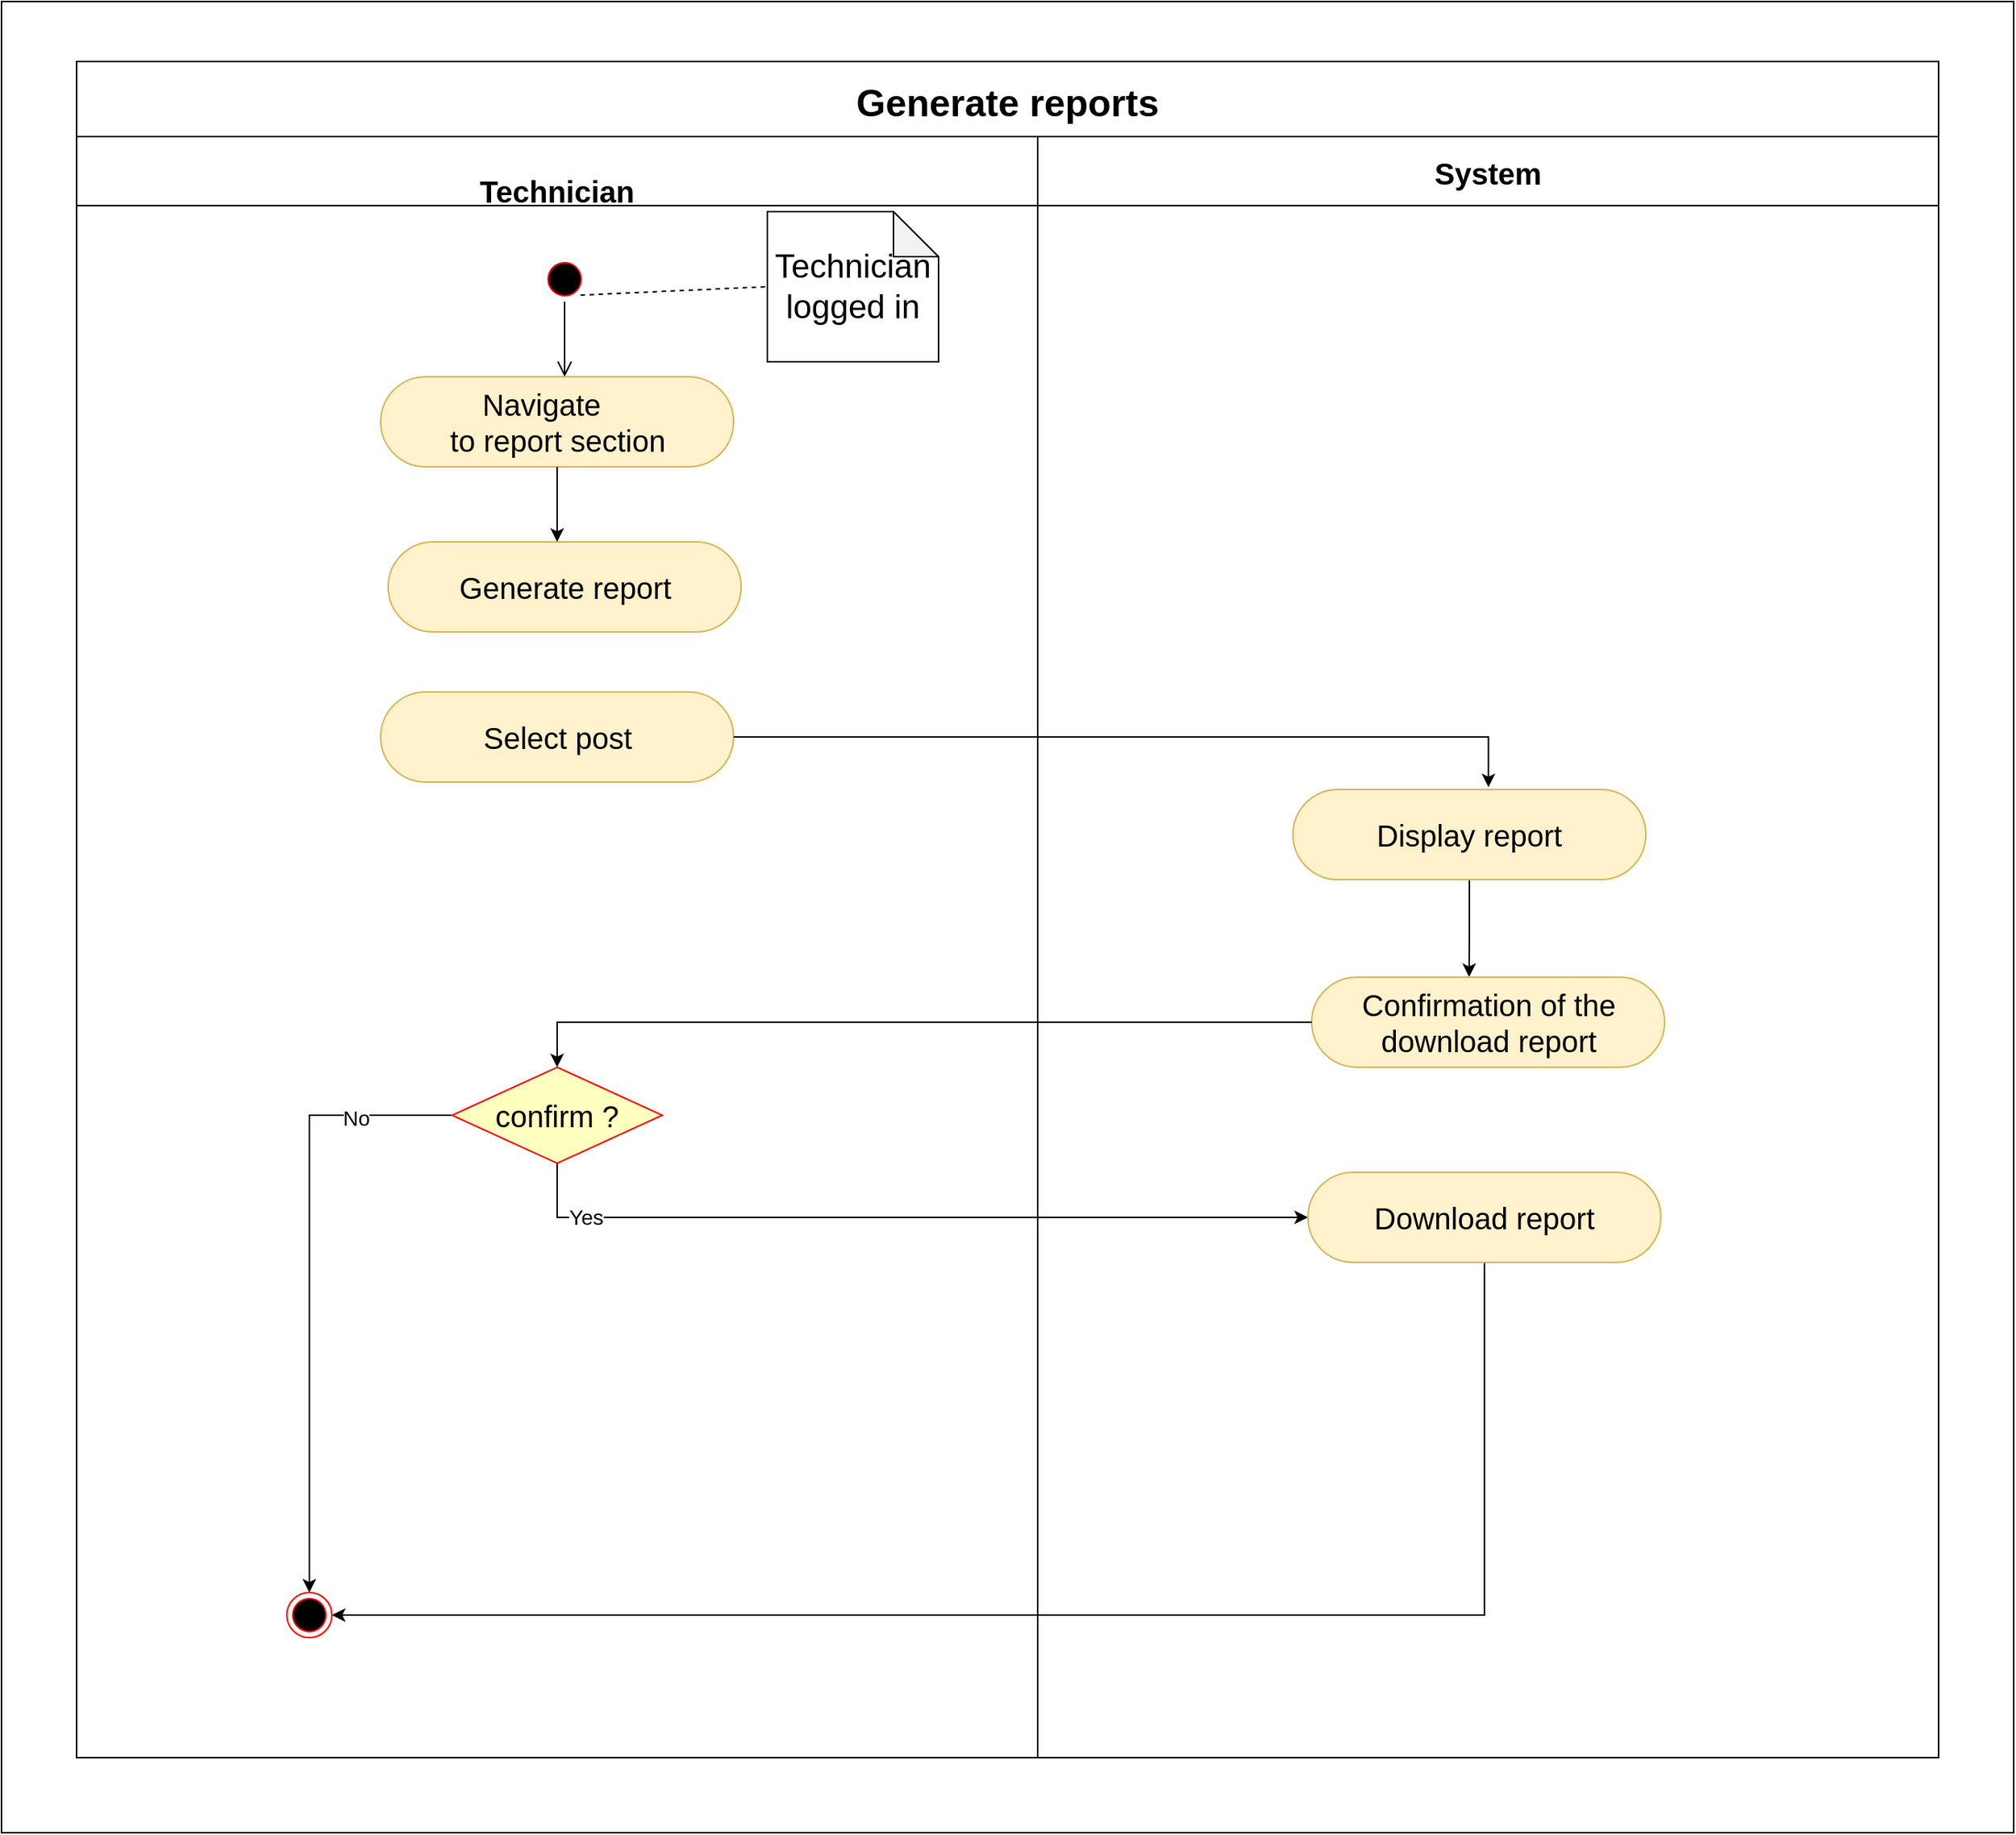 <mxfile version="20.3.0" type="google"><diagram id="-Xdkm1GoLrpEU0wpzUnY" name="Page-1"><mxGraphModel grid="1" page="1" gridSize="10" guides="1" tooltips="1" connect="1" arrows="1" fold="1" pageScale="1" pageWidth="827" pageHeight="1169" math="0" shadow="0"><root><mxCell id="0"/><mxCell id="1" parent="0"/><mxCell id="EWQ82VopCIbfPgSY4_HY-1" value="Generate reports" style="swimlane;childLayout=stackLayout;resizeParent=1;resizeParentMax=0;startSize=50;fontSize=25;swimlaneFillColor=none;fillColor=default;" vertex="1" parent="1"><mxGeometry x="-370" y="40" width="1240" height="1130" as="geometry"/></mxCell><mxCell id="EWQ82VopCIbfPgSY4_HY-3" value="&#10;Technician" style="swimlane;startSize=46;fontSize=20;" vertex="1" parent="EWQ82VopCIbfPgSY4_HY-1"><mxGeometry y="50" width="640" height="1080" as="geometry"><mxRectangle y="36" width="50" height="1234" as="alternateBounds"/></mxGeometry></mxCell><mxCell id="EWQ82VopCIbfPgSY4_HY-4" value="" style="ellipse;html=1;shape=startState;fillColor=#000000;strokeColor=#ff0000;fontSize=20;" vertex="1" parent="EWQ82VopCIbfPgSY4_HY-3"><mxGeometry x="310" y="80" width="30" height="30" as="geometry"/></mxCell><mxCell id="EWQ82VopCIbfPgSY4_HY-5" value="" style="edgeStyle=orthogonalEdgeStyle;html=1;verticalAlign=bottom;endArrow=open;endSize=8;strokeColor=#000000;rounded=0;fontSize=20;exitX=0.5;exitY=1;exitDx=0;exitDy=0;" edge="1" parent="EWQ82VopCIbfPgSY4_HY-3" source="EWQ82VopCIbfPgSY4_HY-4"><mxGeometry relative="1" as="geometry"><mxPoint x="325" y="160" as="targetPoint"/><mxPoint x="705" y="100" as="sourcePoint"/></mxGeometry></mxCell><mxCell id="EWQ82VopCIbfPgSY4_HY-6" value="&lt;p style=&quot;text-indent:-.25in;mso-list:l0 level1 lfo1&quot; class=&quot;MsoListParagraph&quot;&gt;&lt;span style=&quot;font-variant-numeric: normal; font-variant-east-asian: normal; font-stretch: normal; font-size: 7pt; line-height: normal; font-family: &amp;quot;Times New Roman&amp;quot;;&quot;&gt;&amp;nbsp;&lt;/span&gt;Navigate&lt;br&gt;to report section&lt;/p&gt;" style="rounded=1;whiteSpace=wrap;html=1;fontSize=20;arcSize=50;fillColor=#fff2cc;strokeColor=#d6b656;" vertex="1" parent="EWQ82VopCIbfPgSY4_HY-3"><mxGeometry x="202.5" y="160" width="235" height="60" as="geometry"/></mxCell><mxCell id="EWQ82VopCIbfPgSY4_HY-7" value="Technician logged in" style="shape=note;whiteSpace=wrap;html=1;backgroundOutline=1;darkOpacity=0.05;fontSize=22;" vertex="1" parent="EWQ82VopCIbfPgSY4_HY-3"><mxGeometry x="460" y="50" width="114" height="100" as="geometry"/></mxCell><mxCell id="EWQ82VopCIbfPgSY4_HY-8" value="" style="endArrow=none;dashed=1;html=1;rounded=0;exitX=1;exitY=1;exitDx=0;exitDy=0;entryX=0;entryY=0.5;entryDx=0;entryDy=0;entryPerimeter=0;fontSize=22;" edge="1" parent="EWQ82VopCIbfPgSY4_HY-3" source="EWQ82VopCIbfPgSY4_HY-4" target="EWQ82VopCIbfPgSY4_HY-7"><mxGeometry width="50" height="50" relative="1" as="geometry"><mxPoint x="282.5" y="110" as="sourcePoint"/><mxPoint x="-6311.5" y="-138" as="targetPoint"/></mxGeometry></mxCell><mxCell id="EWQ82VopCIbfPgSY4_HY-9" value="" style="ellipse;html=1;shape=endState;fillColor=#000000;strokeColor=#ff0000;fontSize=20;direction=west;" vertex="1" parent="EWQ82VopCIbfPgSY4_HY-3"><mxGeometry x="140" y="970" width="30" height="30" as="geometry"/></mxCell><mxCell id="EWQ82VopCIbfPgSY4_HY-10" style="edgeStyle=orthogonalEdgeStyle;rounded=0;orthogonalLoop=1;jettySize=auto;html=1;exitX=0.5;exitY=1;exitDx=0;exitDy=0;entryX=0.5;entryY=0;entryDx=0;entryDy=0;" edge="1" parent="EWQ82VopCIbfPgSY4_HY-3" target="EWQ82VopCIbfPgSY4_HY-16"><mxGeometry relative="1" as="geometry"><mxPoint x="320" y="630" as="sourcePoint"/></mxGeometry></mxCell><mxCell id="EWQ82VopCIbfPgSY4_HY-13" value="Select post" style="rounded=1;whiteSpace=wrap;html=1;fontSize=20;arcSize=50;fillColor=#fff2cc;strokeColor=#d6b656;" vertex="1" parent="EWQ82VopCIbfPgSY4_HY-3"><mxGeometry x="202.5" y="370" width="235" height="60" as="geometry"/></mxCell><mxCell id="EWQ82VopCIbfPgSY4_HY-35" style="edgeStyle=orthogonalEdgeStyle;rounded=0;orthogonalLoop=1;jettySize=auto;html=1;exitX=0;exitY=0.5;exitDx=0;exitDy=0;entryX=0.5;entryY=1;entryDx=0;entryDy=0;fontSize=14;" edge="1" parent="EWQ82VopCIbfPgSY4_HY-3" source="EWQ82VopCIbfPgSY4_HY-16" target="EWQ82VopCIbfPgSY4_HY-9"><mxGeometry relative="1" as="geometry"/></mxCell><mxCell id="EWQ82VopCIbfPgSY4_HY-36" value="No" style="edgeLabel;html=1;align=center;verticalAlign=middle;resizable=0;points=[];fontSize=14;" connectable="0" vertex="1" parent="EWQ82VopCIbfPgSY4_HY-35"><mxGeometry x="-0.689" y="2" relative="1" as="geometry"><mxPoint as="offset"/></mxGeometry></mxCell><mxCell id="EWQ82VopCIbfPgSY4_HY-16" value="confirm ?" style="rhombus;whiteSpace=wrap;html=1;fillColor=#ffffc0;strokeColor=#ff0000;fontSize=20;" vertex="1" parent="EWQ82VopCIbfPgSY4_HY-3"><mxGeometry x="250" y="620" width="140" height="64" as="geometry"/></mxCell><mxCell id="EWQ82VopCIbfPgSY4_HY-18" value="Generate report" style="rounded=1;whiteSpace=wrap;html=1;fontSize=20;arcSize=50;fillColor=#fff2cc;strokeColor=#d6b656;" vertex="1" parent="EWQ82VopCIbfPgSY4_HY-3"><mxGeometry x="207.5" y="270" width="235" height="60" as="geometry"/></mxCell><mxCell id="EWQ82VopCIbfPgSY4_HY-2" style="edgeStyle=orthogonalEdgeStyle;rounded=0;orthogonalLoop=1;jettySize=auto;html=1;exitX=0.5;exitY=1;exitDx=0;exitDy=0;" edge="1" parent="EWQ82VopCIbfPgSY4_HY-3" source="EWQ82VopCIbfPgSY4_HY-6"><mxGeometry relative="1" as="geometry"><mxPoint x="320" y="270" as="targetPoint"/><mxPoint x="460" y="380" as="sourcePoint"/></mxGeometry></mxCell><mxCell id="EWQ82VopCIbfPgSY4_HY-24" style="edgeStyle=orthogonalEdgeStyle;rounded=0;orthogonalLoop=1;jettySize=auto;html=1;exitX=1;exitY=0.5;exitDx=0;exitDy=0;entryX=0.554;entryY=-0.026;entryDx=0;entryDy=0;entryPerimeter=0;" edge="1" parent="EWQ82VopCIbfPgSY4_HY-1" source="EWQ82VopCIbfPgSY4_HY-13" target="EWQ82VopCIbfPgSY4_HY-19"><mxGeometry relative="1" as="geometry"><mxPoint x="940" y="480" as="targetPoint"/></mxGeometry></mxCell><mxCell id="EWQ82VopCIbfPgSY4_HY-27" style="edgeStyle=orthogonalEdgeStyle;rounded=0;orthogonalLoop=1;jettySize=auto;html=1;exitX=0.5;exitY=1;exitDx=0;exitDy=0;entryX=0;entryY=0.5;entryDx=0;entryDy=0;fontSize=14;" edge="1" parent="EWQ82VopCIbfPgSY4_HY-1" source="EWQ82VopCIbfPgSY4_HY-16" target="EWQ82VopCIbfPgSY4_HY-22"><mxGeometry relative="1" as="geometry"/></mxCell><mxCell id="EWQ82VopCIbfPgSY4_HY-34" value="&lt;font style=&quot;font-size: 14px;&quot;&gt;Yes&lt;/font&gt;" style="edgeLabel;html=1;align=center;verticalAlign=middle;resizable=0;points=[];" connectable="0" vertex="1" parent="EWQ82VopCIbfPgSY4_HY-27"><mxGeometry x="-0.796" relative="1" as="geometry"><mxPoint as="offset"/></mxGeometry></mxCell><mxCell id="EWQ82VopCIbfPgSY4_HY-28" style="edgeStyle=orthogonalEdgeStyle;rounded=0;orthogonalLoop=1;jettySize=auto;html=1;exitX=0.5;exitY=1;exitDx=0;exitDy=0;entryX=0;entryY=0.5;entryDx=0;entryDy=0;fontSize=14;" edge="1" parent="EWQ82VopCIbfPgSY4_HY-1" source="EWQ82VopCIbfPgSY4_HY-22" target="EWQ82VopCIbfPgSY4_HY-9"><mxGeometry relative="1" as="geometry"><mxPoint x="930" y="1030" as="sourcePoint"/></mxGeometry></mxCell><mxCell id="EWQ82VopCIbfPgSY4_HY-17" value="System" style="swimlane;startSize=46;fontSize=20;gradientColor=none;strokeColor=#000000;" vertex="1" parent="EWQ82VopCIbfPgSY4_HY-1"><mxGeometry x="640" y="50" width="600" height="1080" as="geometry"/></mxCell><mxCell id="EWQ82VopCIbfPgSY4_HY-32" style="edgeStyle=orthogonalEdgeStyle;rounded=0;orthogonalLoop=1;jettySize=auto;html=1;exitX=0.5;exitY=1;exitDx=0;exitDy=0;entryX=0.446;entryY=-0.002;entryDx=0;entryDy=0;entryPerimeter=0;" edge="1" parent="EWQ82VopCIbfPgSY4_HY-17" source="EWQ82VopCIbfPgSY4_HY-19" target="EWQ82VopCIbfPgSY4_HY-15"><mxGeometry relative="1" as="geometry"/></mxCell><mxCell id="EWQ82VopCIbfPgSY4_HY-19" value="Display report" style="rounded=1;whiteSpace=wrap;html=1;fontSize=20;arcSize=50;fillColor=#fff2cc;strokeColor=#d6b656;" vertex="1" parent="EWQ82VopCIbfPgSY4_HY-17"><mxGeometry x="170" y="435" width="235" height="60" as="geometry"/></mxCell><mxCell id="EWQ82VopCIbfPgSY4_HY-22" value="Download report" style="rounded=1;whiteSpace=wrap;html=1;fontSize=20;arcSize=50;fillColor=#fff2cc;strokeColor=#d6b656;" vertex="1" parent="EWQ82VopCIbfPgSY4_HY-17"><mxGeometry x="180" y="690" width="235" height="60" as="geometry"/></mxCell><mxCell id="EWQ82VopCIbfPgSY4_HY-15" value="Confirmation of the download report" style="rounded=1;whiteSpace=wrap;html=1;fontSize=20;arcSize=50;fillColor=#fff2cc;strokeColor=#d6b656;" vertex="1" parent="EWQ82VopCIbfPgSY4_HY-17"><mxGeometry x="182.5" y="560" width="235" height="60" as="geometry"/></mxCell><mxCell id="EWQ82VopCIbfPgSY4_HY-33" style="edgeStyle=orthogonalEdgeStyle;rounded=0;orthogonalLoop=1;jettySize=auto;html=1;exitX=0;exitY=0.5;exitDx=0;exitDy=0;entryX=0.5;entryY=0;entryDx=0;entryDy=0;" edge="1" parent="EWQ82VopCIbfPgSY4_HY-1" source="EWQ82VopCIbfPgSY4_HY-15" target="EWQ82VopCIbfPgSY4_HY-16"><mxGeometry relative="1" as="geometry"/></mxCell><mxCell id="EWQ82VopCIbfPgSY4_HY-29" value="" style="rounded=0;whiteSpace=wrap;html=1;fillColor=none;" vertex="1" parent="1"><mxGeometry x="-420" width="1340" height="1220" as="geometry"/></mxCell></root></mxGraphModel></diagram></mxfile>